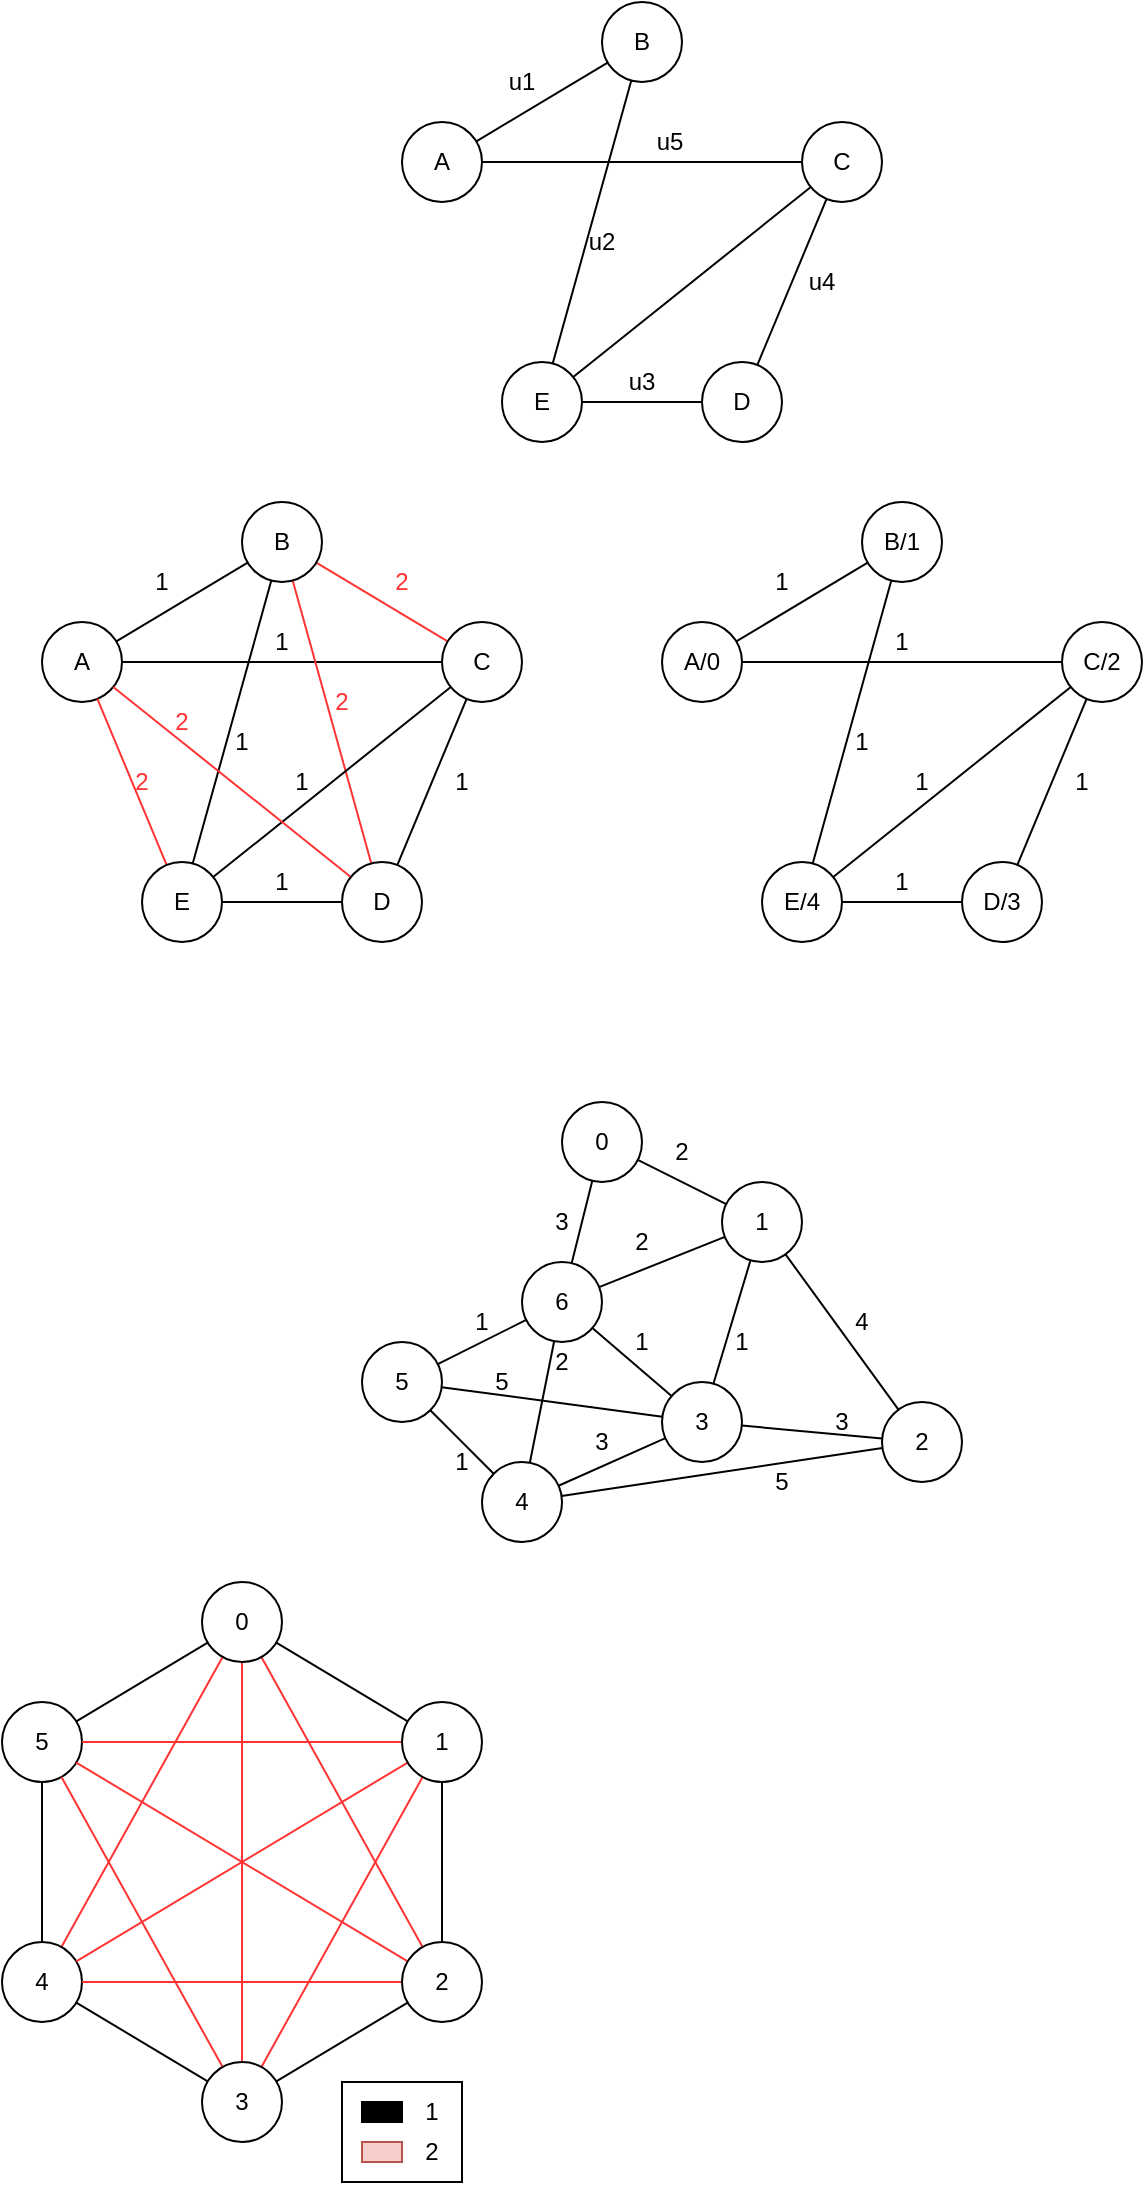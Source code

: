 <mxfile version="13.9.9" type="device"><diagram id="NuYFpwUsMbVdBWwrsyOL" name="Page-1"><mxGraphModel dx="362" dy="269" grid="1" gridSize="10" guides="1" tooltips="1" connect="1" arrows="1" fold="1" page="1" pageScale="1" pageWidth="827" pageHeight="1169" math="0" shadow="0"><root><mxCell id="0"/><mxCell id="1" parent="0"/><mxCell id="salBIQ-kd-dpJo2BgrRq-6" style="rounded=0;orthogonalLoop=1;jettySize=auto;html=1;endArrow=none;endFill=0;" parent="1" source="salBIQ-kd-dpJo2BgrRq-1" target="salBIQ-kd-dpJo2BgrRq-2" edge="1"><mxGeometry relative="1" as="geometry"/></mxCell><mxCell id="salBIQ-kd-dpJo2BgrRq-7" style="edgeStyle=none;rounded=0;orthogonalLoop=1;jettySize=auto;html=1;endArrow=none;endFill=0;" parent="1" source="salBIQ-kd-dpJo2BgrRq-1" target="salBIQ-kd-dpJo2BgrRq-3" edge="1"><mxGeometry relative="1" as="geometry"/></mxCell><mxCell id="salBIQ-kd-dpJo2BgrRq-1" value="A" style="ellipse;whiteSpace=wrap;html=1;aspect=fixed;" parent="1" vertex="1"><mxGeometry x="120" y="320" width="40" height="40" as="geometry"/></mxCell><mxCell id="salBIQ-kd-dpJo2BgrRq-8" style="edgeStyle=none;rounded=0;orthogonalLoop=1;jettySize=auto;html=1;endArrow=none;endFill=0;" parent="1" source="salBIQ-kd-dpJo2BgrRq-2" target="salBIQ-kd-dpJo2BgrRq-5" edge="1"><mxGeometry relative="1" as="geometry"/></mxCell><mxCell id="salBIQ-kd-dpJo2BgrRq-18" style="edgeStyle=none;rounded=0;orthogonalLoop=1;jettySize=auto;html=1;endArrow=none;endFill=0;strokeColor=#FF3333;" parent="1" source="salBIQ-kd-dpJo2BgrRq-2" target="salBIQ-kd-dpJo2BgrRq-4" edge="1"><mxGeometry relative="1" as="geometry"/></mxCell><mxCell id="salBIQ-kd-dpJo2BgrRq-19" style="edgeStyle=none;rounded=0;orthogonalLoop=1;jettySize=auto;html=1;endArrow=none;endFill=0;strokeColor=#FF3333;" parent="1" source="salBIQ-kd-dpJo2BgrRq-2" target="salBIQ-kd-dpJo2BgrRq-3" edge="1"><mxGeometry relative="1" as="geometry"/></mxCell><mxCell id="salBIQ-kd-dpJo2BgrRq-2" value="B" style="ellipse;whiteSpace=wrap;html=1;aspect=fixed;" parent="1" vertex="1"><mxGeometry x="220" y="260" width="40" height="40" as="geometry"/></mxCell><mxCell id="salBIQ-kd-dpJo2BgrRq-11" style="edgeStyle=none;rounded=0;orthogonalLoop=1;jettySize=auto;html=1;endArrow=none;endFill=0;" parent="1" source="salBIQ-kd-dpJo2BgrRq-3" target="salBIQ-kd-dpJo2BgrRq-5" edge="1"><mxGeometry relative="1" as="geometry"/></mxCell><mxCell id="salBIQ-kd-dpJo2BgrRq-3" value="C" style="ellipse;whiteSpace=wrap;html=1;aspect=fixed;" parent="1" vertex="1"><mxGeometry x="320" y="320" width="40" height="40" as="geometry"/></mxCell><mxCell id="salBIQ-kd-dpJo2BgrRq-10" style="edgeStyle=none;rounded=0;orthogonalLoop=1;jettySize=auto;html=1;endArrow=none;endFill=0;" parent="1" source="salBIQ-kd-dpJo2BgrRq-4" target="salBIQ-kd-dpJo2BgrRq-3" edge="1"><mxGeometry relative="1" as="geometry"/></mxCell><mxCell id="salBIQ-kd-dpJo2BgrRq-22" style="edgeStyle=none;rounded=0;orthogonalLoop=1;jettySize=auto;html=1;endArrow=none;endFill=0;strokeColor=#FF3333;" parent="1" source="salBIQ-kd-dpJo2BgrRq-4" target="salBIQ-kd-dpJo2BgrRq-1" edge="1"><mxGeometry relative="1" as="geometry"/></mxCell><mxCell id="salBIQ-kd-dpJo2BgrRq-4" value="D" style="ellipse;whiteSpace=wrap;html=1;aspect=fixed;" parent="1" vertex="1"><mxGeometry x="270" y="440" width="40" height="40" as="geometry"/></mxCell><mxCell id="salBIQ-kd-dpJo2BgrRq-9" style="edgeStyle=none;rounded=0;orthogonalLoop=1;jettySize=auto;html=1;endArrow=none;endFill=0;" parent="1" source="salBIQ-kd-dpJo2BgrRq-5" target="salBIQ-kd-dpJo2BgrRq-4" edge="1"><mxGeometry relative="1" as="geometry"/></mxCell><mxCell id="salBIQ-kd-dpJo2BgrRq-20" style="edgeStyle=none;rounded=0;orthogonalLoop=1;jettySize=auto;html=1;endArrow=none;endFill=0;strokeColor=#FF3333;" parent="1" source="salBIQ-kd-dpJo2BgrRq-5" target="salBIQ-kd-dpJo2BgrRq-1" edge="1"><mxGeometry relative="1" as="geometry"/></mxCell><mxCell id="salBIQ-kd-dpJo2BgrRq-5" value="E" style="ellipse;whiteSpace=wrap;html=1;aspect=fixed;" parent="1" vertex="1"><mxGeometry x="170" y="440" width="40" height="40" as="geometry"/></mxCell><mxCell id="salBIQ-kd-dpJo2BgrRq-12" value="1" style="text;html=1;strokeColor=none;fillColor=none;align=center;verticalAlign=middle;whiteSpace=wrap;rounded=0;" parent="1" vertex="1"><mxGeometry x="160" y="290" width="40" height="20" as="geometry"/></mxCell><mxCell id="salBIQ-kd-dpJo2BgrRq-13" value="1" style="text;html=1;strokeColor=none;fillColor=none;align=center;verticalAlign=middle;whiteSpace=wrap;rounded=0;" parent="1" vertex="1"><mxGeometry x="200" y="370" width="40" height="20" as="geometry"/></mxCell><mxCell id="salBIQ-kd-dpJo2BgrRq-14" value="1" style="text;html=1;strokeColor=none;fillColor=none;align=center;verticalAlign=middle;whiteSpace=wrap;rounded=0;" parent="1" vertex="1"><mxGeometry x="220" y="320" width="40" height="20" as="geometry"/></mxCell><mxCell id="salBIQ-kd-dpJo2BgrRq-15" value="1" style="text;html=1;strokeColor=none;fillColor=none;align=center;verticalAlign=middle;whiteSpace=wrap;rounded=0;" parent="1" vertex="1"><mxGeometry x="230" y="390" width="40" height="20" as="geometry"/></mxCell><mxCell id="salBIQ-kd-dpJo2BgrRq-16" value="1" style="text;html=1;strokeColor=none;fillColor=none;align=center;verticalAlign=middle;whiteSpace=wrap;rounded=0;" parent="1" vertex="1"><mxGeometry x="310" y="390" width="40" height="20" as="geometry"/></mxCell><mxCell id="salBIQ-kd-dpJo2BgrRq-17" value="1" style="text;html=1;strokeColor=none;fillColor=none;align=center;verticalAlign=middle;whiteSpace=wrap;rounded=0;" parent="1" vertex="1"><mxGeometry x="220" y="440" width="40" height="20" as="geometry"/></mxCell><mxCell id="salBIQ-kd-dpJo2BgrRq-21" value="&lt;font color=&quot;#ff3333&quot;&gt;2&lt;/font&gt;" style="text;html=1;strokeColor=none;fillColor=none;align=center;verticalAlign=middle;whiteSpace=wrap;rounded=0;" parent="1" vertex="1"><mxGeometry x="250" y="350" width="40" height="20" as="geometry"/></mxCell><mxCell id="salBIQ-kd-dpJo2BgrRq-25" value="&lt;font color=&quot;#ff3333&quot;&gt;2&lt;/font&gt;" style="text;html=1;strokeColor=none;fillColor=none;align=center;verticalAlign=middle;whiteSpace=wrap;rounded=0;" parent="1" vertex="1"><mxGeometry x="170" y="360" width="40" height="20" as="geometry"/></mxCell><mxCell id="salBIQ-kd-dpJo2BgrRq-26" value="&lt;font color=&quot;#ff3333&quot;&gt;2&lt;/font&gt;" style="text;html=1;strokeColor=none;fillColor=none;align=center;verticalAlign=middle;whiteSpace=wrap;rounded=0;" parent="1" vertex="1"><mxGeometry x="150" y="390" width="40" height="20" as="geometry"/></mxCell><mxCell id="salBIQ-kd-dpJo2BgrRq-27" value="&lt;font color=&quot;#ff3333&quot;&gt;2&lt;/font&gt;" style="text;html=1;strokeColor=none;fillColor=none;align=center;verticalAlign=middle;whiteSpace=wrap;rounded=0;" parent="1" vertex="1"><mxGeometry x="280" y="290" width="40" height="20" as="geometry"/></mxCell><mxCell id="salBIQ-kd-dpJo2BgrRq-28" style="rounded=0;orthogonalLoop=1;jettySize=auto;html=1;endArrow=none;endFill=0;" parent="1" source="salBIQ-kd-dpJo2BgrRq-30" target="salBIQ-kd-dpJo2BgrRq-34" edge="1"><mxGeometry relative="1" as="geometry"/></mxCell><mxCell id="salBIQ-kd-dpJo2BgrRq-29" style="edgeStyle=none;rounded=0;orthogonalLoop=1;jettySize=auto;html=1;endArrow=none;endFill=0;" parent="1" source="salBIQ-kd-dpJo2BgrRq-30" target="salBIQ-kd-dpJo2BgrRq-36" edge="1"><mxGeometry relative="1" as="geometry"/></mxCell><mxCell id="salBIQ-kd-dpJo2BgrRq-30" value="A/0" style="ellipse;whiteSpace=wrap;html=1;aspect=fixed;" parent="1" vertex="1"><mxGeometry x="430" y="320" width="40" height="40" as="geometry"/></mxCell><mxCell id="salBIQ-kd-dpJo2BgrRq-31" style="edgeStyle=none;rounded=0;orthogonalLoop=1;jettySize=auto;html=1;endArrow=none;endFill=0;" parent="1" source="salBIQ-kd-dpJo2BgrRq-34" target="salBIQ-kd-dpJo2BgrRq-42" edge="1"><mxGeometry relative="1" as="geometry"/></mxCell><mxCell id="salBIQ-kd-dpJo2BgrRq-34" value="B/1" style="ellipse;whiteSpace=wrap;html=1;aspect=fixed;" parent="1" vertex="1"><mxGeometry x="530" y="260" width="40" height="40" as="geometry"/></mxCell><mxCell id="salBIQ-kd-dpJo2BgrRq-35" style="edgeStyle=none;rounded=0;orthogonalLoop=1;jettySize=auto;html=1;endArrow=none;endFill=0;" parent="1" source="salBIQ-kd-dpJo2BgrRq-36" target="salBIQ-kd-dpJo2BgrRq-42" edge="1"><mxGeometry relative="1" as="geometry"/></mxCell><mxCell id="salBIQ-kd-dpJo2BgrRq-36" value="C/2" style="ellipse;whiteSpace=wrap;html=1;aspect=fixed;" parent="1" vertex="1"><mxGeometry x="630" y="320" width="40" height="40" as="geometry"/></mxCell><mxCell id="salBIQ-kd-dpJo2BgrRq-37" style="edgeStyle=none;rounded=0;orthogonalLoop=1;jettySize=auto;html=1;endArrow=none;endFill=0;" parent="1" source="salBIQ-kd-dpJo2BgrRq-39" target="salBIQ-kd-dpJo2BgrRq-36" edge="1"><mxGeometry relative="1" as="geometry"/></mxCell><mxCell id="salBIQ-kd-dpJo2BgrRq-39" value="D/3" style="ellipse;whiteSpace=wrap;html=1;aspect=fixed;" parent="1" vertex="1"><mxGeometry x="580" y="440" width="40" height="40" as="geometry"/></mxCell><mxCell id="salBIQ-kd-dpJo2BgrRq-40" style="edgeStyle=none;rounded=0;orthogonalLoop=1;jettySize=auto;html=1;endArrow=none;endFill=0;" parent="1" source="salBIQ-kd-dpJo2BgrRq-42" target="salBIQ-kd-dpJo2BgrRq-39" edge="1"><mxGeometry relative="1" as="geometry"/></mxCell><mxCell id="salBIQ-kd-dpJo2BgrRq-42" value="E/4" style="ellipse;whiteSpace=wrap;html=1;aspect=fixed;" parent="1" vertex="1"><mxGeometry x="480" y="440" width="40" height="40" as="geometry"/></mxCell><mxCell id="salBIQ-kd-dpJo2BgrRq-43" value="1" style="text;html=1;strokeColor=none;fillColor=none;align=center;verticalAlign=middle;whiteSpace=wrap;rounded=0;" parent="1" vertex="1"><mxGeometry x="470" y="290" width="40" height="20" as="geometry"/></mxCell><mxCell id="salBIQ-kd-dpJo2BgrRq-44" value="1" style="text;html=1;strokeColor=none;fillColor=none;align=center;verticalAlign=middle;whiteSpace=wrap;rounded=0;" parent="1" vertex="1"><mxGeometry x="510" y="370" width="40" height="20" as="geometry"/></mxCell><mxCell id="salBIQ-kd-dpJo2BgrRq-45" value="1" style="text;html=1;strokeColor=none;fillColor=none;align=center;verticalAlign=middle;whiteSpace=wrap;rounded=0;" parent="1" vertex="1"><mxGeometry x="530" y="320" width="40" height="20" as="geometry"/></mxCell><mxCell id="salBIQ-kd-dpJo2BgrRq-46" value="1" style="text;html=1;strokeColor=none;fillColor=none;align=center;verticalAlign=middle;whiteSpace=wrap;rounded=0;" parent="1" vertex="1"><mxGeometry x="540" y="390" width="40" height="20" as="geometry"/></mxCell><mxCell id="salBIQ-kd-dpJo2BgrRq-47" value="1" style="text;html=1;strokeColor=none;fillColor=none;align=center;verticalAlign=middle;whiteSpace=wrap;rounded=0;" parent="1" vertex="1"><mxGeometry x="620" y="390" width="40" height="20" as="geometry"/></mxCell><mxCell id="salBIQ-kd-dpJo2BgrRq-48" value="1" style="text;html=1;strokeColor=none;fillColor=none;align=center;verticalAlign=middle;whiteSpace=wrap;rounded=0;" parent="1" vertex="1"><mxGeometry x="530" y="440" width="40" height="20" as="geometry"/></mxCell><mxCell id="gbUzdsbe8451q5WxFW0e-11" style="edgeStyle=none;rounded=0;orthogonalLoop=1;jettySize=auto;html=1;endArrow=none;endFill=0;" parent="1" source="gbUzdsbe8451q5WxFW0e-1" target="gbUzdsbe8451q5WxFW0e-4" edge="1"><mxGeometry relative="1" as="geometry"/></mxCell><mxCell id="gbUzdsbe8451q5WxFW0e-21" style="edgeStyle=none;rounded=0;orthogonalLoop=1;jettySize=auto;html=1;endArrow=none;endFill=0;" parent="1" source="gbUzdsbe8451q5WxFW0e-1" target="gbUzdsbe8451q5WxFW0e-2" edge="1"><mxGeometry relative="1" as="geometry"/></mxCell><mxCell id="gbUzdsbe8451q5WxFW0e-24" style="edgeStyle=none;rounded=0;orthogonalLoop=1;jettySize=auto;html=1;endArrow=none;endFill=0;" parent="1" source="gbUzdsbe8451q5WxFW0e-1" target="gbUzdsbe8451q5WxFW0e-3" edge="1"><mxGeometry relative="1" as="geometry"/></mxCell><mxCell id="gbUzdsbe8451q5WxFW0e-1" value="6" style="ellipse;whiteSpace=wrap;html=1;aspect=fixed;" parent="1" vertex="1"><mxGeometry x="360" y="640" width="40" height="40" as="geometry"/></mxCell><mxCell id="gbUzdsbe8451q5WxFW0e-19" style="edgeStyle=none;rounded=0;orthogonalLoop=1;jettySize=auto;html=1;entryX=1;entryY=1;entryDx=0;entryDy=0;endArrow=none;endFill=0;" parent="1" source="gbUzdsbe8451q5WxFW0e-2" target="gbUzdsbe8451q5WxFW0e-5" edge="1"><mxGeometry relative="1" as="geometry"/></mxCell><mxCell id="gbUzdsbe8451q5WxFW0e-2" value="4" style="ellipse;whiteSpace=wrap;html=1;aspect=fixed;" parent="1" vertex="1"><mxGeometry x="340" y="740" width="40" height="40" as="geometry"/></mxCell><mxCell id="gbUzdsbe8451q5WxFW0e-14" style="edgeStyle=none;rounded=0;orthogonalLoop=1;jettySize=auto;html=1;endArrow=none;endFill=0;" parent="1" source="gbUzdsbe8451q5WxFW0e-3" target="gbUzdsbe8451q5WxFW0e-7" edge="1"><mxGeometry relative="1" as="geometry"/></mxCell><mxCell id="gbUzdsbe8451q5WxFW0e-3" value="1&lt;br&gt;" style="ellipse;whiteSpace=wrap;html=1;aspect=fixed;" parent="1" vertex="1"><mxGeometry x="460" y="600" width="40" height="40" as="geometry"/></mxCell><mxCell id="gbUzdsbe8451q5WxFW0e-12" style="edgeStyle=none;rounded=0;orthogonalLoop=1;jettySize=auto;html=1;endArrow=none;endFill=0;" parent="1" source="gbUzdsbe8451q5WxFW0e-4" target="gbUzdsbe8451q5WxFW0e-3" edge="1"><mxGeometry relative="1" as="geometry"/></mxCell><mxCell id="gbUzdsbe8451q5WxFW0e-4" value="0" style="ellipse;whiteSpace=wrap;html=1;aspect=fixed;" parent="1" vertex="1"><mxGeometry x="380" y="560" width="40" height="40" as="geometry"/></mxCell><mxCell id="gbUzdsbe8451q5WxFW0e-10" style="rounded=0;orthogonalLoop=1;jettySize=auto;html=1;endArrow=none;endFill=0;" parent="1" source="gbUzdsbe8451q5WxFW0e-5" target="gbUzdsbe8451q5WxFW0e-1" edge="1"><mxGeometry relative="1" as="geometry"/></mxCell><mxCell id="gbUzdsbe8451q5WxFW0e-22" style="edgeStyle=none;rounded=0;orthogonalLoop=1;jettySize=auto;html=1;endArrow=none;endFill=0;" parent="1" source="gbUzdsbe8451q5WxFW0e-5" target="gbUzdsbe8451q5WxFW0e-6" edge="1"><mxGeometry relative="1" as="geometry"/></mxCell><mxCell id="gbUzdsbe8451q5WxFW0e-5" value="5" style="ellipse;whiteSpace=wrap;html=1;aspect=fixed;" parent="1" vertex="1"><mxGeometry x="280" y="680" width="40" height="40" as="geometry"/></mxCell><mxCell id="gbUzdsbe8451q5WxFW0e-15" style="edgeStyle=none;rounded=0;orthogonalLoop=1;jettySize=auto;html=1;endArrow=none;endFill=0;" parent="1" source="gbUzdsbe8451q5WxFW0e-6" target="gbUzdsbe8451q5WxFW0e-7" edge="1"><mxGeometry relative="1" as="geometry"/></mxCell><mxCell id="gbUzdsbe8451q5WxFW0e-16" style="edgeStyle=none;rounded=0;orthogonalLoop=1;jettySize=auto;html=1;endArrow=none;endFill=0;" parent="1" source="gbUzdsbe8451q5WxFW0e-6" target="gbUzdsbe8451q5WxFW0e-3" edge="1"><mxGeometry relative="1" as="geometry"/></mxCell><mxCell id="gbUzdsbe8451q5WxFW0e-18" style="edgeStyle=none;rounded=0;orthogonalLoop=1;jettySize=auto;html=1;endArrow=none;endFill=0;" parent="1" source="gbUzdsbe8451q5WxFW0e-6" target="gbUzdsbe8451q5WxFW0e-2" edge="1"><mxGeometry relative="1" as="geometry"/></mxCell><mxCell id="gbUzdsbe8451q5WxFW0e-23" style="edgeStyle=none;rounded=0;orthogonalLoop=1;jettySize=auto;html=1;endArrow=none;endFill=0;" parent="1" source="gbUzdsbe8451q5WxFW0e-6" target="gbUzdsbe8451q5WxFW0e-1" edge="1"><mxGeometry relative="1" as="geometry"/></mxCell><mxCell id="gbUzdsbe8451q5WxFW0e-6" value="3" style="ellipse;whiteSpace=wrap;html=1;aspect=fixed;" parent="1" vertex="1"><mxGeometry x="430" y="700" width="40" height="40" as="geometry"/></mxCell><mxCell id="gbUzdsbe8451q5WxFW0e-17" style="edgeStyle=none;rounded=0;orthogonalLoop=1;jettySize=auto;html=1;endArrow=none;endFill=0;" parent="1" source="gbUzdsbe8451q5WxFW0e-7" target="gbUzdsbe8451q5WxFW0e-2" edge="1"><mxGeometry relative="1" as="geometry"/></mxCell><mxCell id="gbUzdsbe8451q5WxFW0e-7" value="2" style="ellipse;whiteSpace=wrap;html=1;aspect=fixed;" parent="1" vertex="1"><mxGeometry x="540" y="710" width="40" height="40" as="geometry"/></mxCell><mxCell id="gbUzdsbe8451q5WxFW0e-25" value="2" style="text;html=1;strokeColor=none;fillColor=none;align=center;verticalAlign=middle;whiteSpace=wrap;rounded=0;" parent="1" vertex="1"><mxGeometry x="420" y="575" width="40" height="20" as="geometry"/></mxCell><mxCell id="gbUzdsbe8451q5WxFW0e-26" value="4" style="text;html=1;strokeColor=none;fillColor=none;align=center;verticalAlign=middle;whiteSpace=wrap;rounded=0;" parent="1" vertex="1"><mxGeometry x="510" y="660" width="40" height="20" as="geometry"/></mxCell><mxCell id="gbUzdsbe8451q5WxFW0e-27" value="1" style="text;html=1;strokeColor=none;fillColor=none;align=center;verticalAlign=middle;whiteSpace=wrap;rounded=0;" parent="1" vertex="1"><mxGeometry x="450" y="670" width="40" height="20" as="geometry"/></mxCell><mxCell id="gbUzdsbe8451q5WxFW0e-28" value="3" style="text;html=1;strokeColor=none;fillColor=none;align=center;verticalAlign=middle;whiteSpace=wrap;rounded=0;" parent="1" vertex="1"><mxGeometry x="500" y="710" width="40" height="20" as="geometry"/></mxCell><mxCell id="gbUzdsbe8451q5WxFW0e-29" value="5" style="text;html=1;strokeColor=none;fillColor=none;align=center;verticalAlign=middle;whiteSpace=wrap;rounded=0;" parent="1" vertex="1"><mxGeometry x="470" y="740" width="40" height="20" as="geometry"/></mxCell><mxCell id="gbUzdsbe8451q5WxFW0e-30" value="3" style="text;html=1;strokeColor=none;fillColor=none;align=center;verticalAlign=middle;whiteSpace=wrap;rounded=0;" parent="1" vertex="1"><mxGeometry x="380" y="720" width="40" height="20" as="geometry"/></mxCell><mxCell id="gbUzdsbe8451q5WxFW0e-31" value="1" style="text;html=1;strokeColor=none;fillColor=none;align=center;verticalAlign=middle;whiteSpace=wrap;rounded=0;" parent="1" vertex="1"><mxGeometry x="320" y="660" width="40" height="20" as="geometry"/></mxCell><mxCell id="gbUzdsbe8451q5WxFW0e-32" value="1" style="text;html=1;strokeColor=none;fillColor=none;align=center;verticalAlign=middle;whiteSpace=wrap;rounded=0;" parent="1" vertex="1"><mxGeometry x="310" y="730" width="40" height="20" as="geometry"/></mxCell><mxCell id="gbUzdsbe8451q5WxFW0e-33" value="5" style="text;html=1;strokeColor=none;fillColor=none;align=center;verticalAlign=middle;whiteSpace=wrap;rounded=0;" parent="1" vertex="1"><mxGeometry x="330" y="690" width="40" height="20" as="geometry"/></mxCell><mxCell id="gbUzdsbe8451q5WxFW0e-34" value="2" style="text;html=1;strokeColor=none;fillColor=none;align=center;verticalAlign=middle;whiteSpace=wrap;rounded=0;" parent="1" vertex="1"><mxGeometry x="360" y="680" width="40" height="20" as="geometry"/></mxCell><mxCell id="gbUzdsbe8451q5WxFW0e-35" value="1" style="text;html=1;strokeColor=none;fillColor=none;align=center;verticalAlign=middle;whiteSpace=wrap;rounded=0;" parent="1" vertex="1"><mxGeometry x="400" y="670" width="40" height="20" as="geometry"/></mxCell><mxCell id="gbUzdsbe8451q5WxFW0e-36" value="2" style="text;html=1;strokeColor=none;fillColor=none;align=center;verticalAlign=middle;whiteSpace=wrap;rounded=0;" parent="1" vertex="1"><mxGeometry x="400" y="620" width="40" height="20" as="geometry"/></mxCell><mxCell id="gbUzdsbe8451q5WxFW0e-37" value="3" style="text;html=1;strokeColor=none;fillColor=none;align=center;verticalAlign=middle;whiteSpace=wrap;rounded=0;" parent="1" vertex="1"><mxGeometry x="360" y="610" width="40" height="20" as="geometry"/></mxCell><mxCell id="O4z1ClDQUKsktZ5ZeBuB-7" style="rounded=0;orthogonalLoop=1;jettySize=auto;html=1;endArrow=none;endFill=0;" parent="1" source="O4z1ClDQUKsktZ5ZeBuB-1" target="O4z1ClDQUKsktZ5ZeBuB-4" edge="1"><mxGeometry relative="1" as="geometry"/></mxCell><mxCell id="O4z1ClDQUKsktZ5ZeBuB-13" style="edgeStyle=none;rounded=0;orthogonalLoop=1;jettySize=auto;html=1;endArrow=none;endFill=0;strokeColor=#FF3333;" parent="1" source="O4z1ClDQUKsktZ5ZeBuB-1" target="O4z1ClDQUKsktZ5ZeBuB-6" edge="1"><mxGeometry relative="1" as="geometry"/></mxCell><mxCell id="O4z1ClDQUKsktZ5ZeBuB-15" style="edgeStyle=none;rounded=0;orthogonalLoop=1;jettySize=auto;html=1;endArrow=none;endFill=0;strokeColor=#FF3333;" parent="1" source="O4z1ClDQUKsktZ5ZeBuB-1" target="O4z1ClDQUKsktZ5ZeBuB-5" edge="1"><mxGeometry relative="1" as="geometry"/></mxCell><mxCell id="O4z1ClDQUKsktZ5ZeBuB-16" style="edgeStyle=none;rounded=0;orthogonalLoop=1;jettySize=auto;html=1;endArrow=none;endFill=0;strokeColor=#FF3333;" parent="1" source="O4z1ClDQUKsktZ5ZeBuB-1" target="O4z1ClDQUKsktZ5ZeBuB-2" edge="1"><mxGeometry relative="1" as="geometry"/></mxCell><mxCell id="O4z1ClDQUKsktZ5ZeBuB-1" value="0" style="ellipse;whiteSpace=wrap;html=1;aspect=fixed;" parent="1" vertex="1"><mxGeometry x="200" y="800" width="40" height="40" as="geometry"/></mxCell><mxCell id="O4z1ClDQUKsktZ5ZeBuB-11" style="edgeStyle=none;rounded=0;orthogonalLoop=1;jettySize=auto;html=1;endArrow=none;endFill=0;" parent="1" source="O4z1ClDQUKsktZ5ZeBuB-2" target="O4z1ClDQUKsktZ5ZeBuB-3" edge="1"><mxGeometry relative="1" as="geometry"/></mxCell><mxCell id="O4z1ClDQUKsktZ5ZeBuB-2" value="4" style="ellipse;whiteSpace=wrap;html=1;aspect=fixed;" parent="1" vertex="1"><mxGeometry x="100" y="980" width="40" height="40" as="geometry"/></mxCell><mxCell id="O4z1ClDQUKsktZ5ZeBuB-12" style="edgeStyle=none;rounded=0;orthogonalLoop=1;jettySize=auto;html=1;endArrow=none;endFill=0;" parent="1" source="O4z1ClDQUKsktZ5ZeBuB-3" target="O4z1ClDQUKsktZ5ZeBuB-1" edge="1"><mxGeometry relative="1" as="geometry"/></mxCell><mxCell id="O4z1ClDQUKsktZ5ZeBuB-3" value="5" style="ellipse;whiteSpace=wrap;html=1;aspect=fixed;" parent="1" vertex="1"><mxGeometry x="100" y="860" width="40" height="40" as="geometry"/></mxCell><mxCell id="O4z1ClDQUKsktZ5ZeBuB-8" style="edgeStyle=none;rounded=0;orthogonalLoop=1;jettySize=auto;html=1;endArrow=none;endFill=0;" parent="1" source="O4z1ClDQUKsktZ5ZeBuB-4" target="O4z1ClDQUKsktZ5ZeBuB-5" edge="1"><mxGeometry relative="1" as="geometry"/></mxCell><mxCell id="O4z1ClDQUKsktZ5ZeBuB-17" style="edgeStyle=none;rounded=0;orthogonalLoop=1;jettySize=auto;html=1;endArrow=none;endFill=0;strokeColor=#FF3333;" parent="1" source="O4z1ClDQUKsktZ5ZeBuB-4" target="O4z1ClDQUKsktZ5ZeBuB-3" edge="1"><mxGeometry relative="1" as="geometry"/></mxCell><mxCell id="O4z1ClDQUKsktZ5ZeBuB-18" style="edgeStyle=none;rounded=0;orthogonalLoop=1;jettySize=auto;html=1;endArrow=none;endFill=0;strokeColor=#FF3333;" parent="1" source="O4z1ClDQUKsktZ5ZeBuB-4" target="O4z1ClDQUKsktZ5ZeBuB-2" edge="1"><mxGeometry relative="1" as="geometry"/></mxCell><mxCell id="O4z1ClDQUKsktZ5ZeBuB-19" style="edgeStyle=none;rounded=0;orthogonalLoop=1;jettySize=auto;html=1;endArrow=none;endFill=0;strokeColor=#FF3333;" parent="1" source="O4z1ClDQUKsktZ5ZeBuB-4" target="O4z1ClDQUKsktZ5ZeBuB-6" edge="1"><mxGeometry relative="1" as="geometry"/></mxCell><mxCell id="O4z1ClDQUKsktZ5ZeBuB-4" value="1" style="ellipse;whiteSpace=wrap;html=1;aspect=fixed;" parent="1" vertex="1"><mxGeometry x="300" y="860" width="40" height="40" as="geometry"/></mxCell><mxCell id="O4z1ClDQUKsktZ5ZeBuB-9" style="edgeStyle=none;rounded=0;orthogonalLoop=1;jettySize=auto;html=1;endArrow=none;endFill=0;" parent="1" source="O4z1ClDQUKsktZ5ZeBuB-5" target="O4z1ClDQUKsktZ5ZeBuB-6" edge="1"><mxGeometry relative="1" as="geometry"/></mxCell><mxCell id="O4z1ClDQUKsktZ5ZeBuB-20" style="edgeStyle=none;rounded=0;orthogonalLoop=1;jettySize=auto;html=1;endArrow=none;endFill=0;strokeColor=#FF3333;" parent="1" source="O4z1ClDQUKsktZ5ZeBuB-5" target="O4z1ClDQUKsktZ5ZeBuB-3" edge="1"><mxGeometry relative="1" as="geometry"/></mxCell><mxCell id="O4z1ClDQUKsktZ5ZeBuB-21" style="edgeStyle=none;rounded=0;orthogonalLoop=1;jettySize=auto;html=1;endArrow=none;endFill=0;strokeColor=#FF3333;" parent="1" source="O4z1ClDQUKsktZ5ZeBuB-5" target="O4z1ClDQUKsktZ5ZeBuB-2" edge="1"><mxGeometry relative="1" as="geometry"/></mxCell><mxCell id="O4z1ClDQUKsktZ5ZeBuB-5" value="2" style="ellipse;whiteSpace=wrap;html=1;aspect=fixed;" parent="1" vertex="1"><mxGeometry x="300" y="980" width="40" height="40" as="geometry"/></mxCell><mxCell id="O4z1ClDQUKsktZ5ZeBuB-10" style="edgeStyle=none;rounded=0;orthogonalLoop=1;jettySize=auto;html=1;endArrow=none;endFill=0;" parent="1" source="O4z1ClDQUKsktZ5ZeBuB-6" target="O4z1ClDQUKsktZ5ZeBuB-2" edge="1"><mxGeometry relative="1" as="geometry"/></mxCell><mxCell id="O4z1ClDQUKsktZ5ZeBuB-22" style="edgeStyle=none;rounded=0;orthogonalLoop=1;jettySize=auto;html=1;endArrow=none;endFill=0;strokeColor=#FF3333;" parent="1" source="O4z1ClDQUKsktZ5ZeBuB-6" target="O4z1ClDQUKsktZ5ZeBuB-3" edge="1"><mxGeometry relative="1" as="geometry"/></mxCell><mxCell id="O4z1ClDQUKsktZ5ZeBuB-6" value="3" style="ellipse;whiteSpace=wrap;html=1;aspect=fixed;" parent="1" vertex="1"><mxGeometry x="200" y="1040" width="40" height="40" as="geometry"/></mxCell><mxCell id="O4z1ClDQUKsktZ5ZeBuB-23" value="" style="rounded=0;whiteSpace=wrap;html=1;" parent="1" vertex="1"><mxGeometry x="270" y="1050" width="60" height="50" as="geometry"/></mxCell><mxCell id="O4z1ClDQUKsktZ5ZeBuB-24" value="" style="rounded=0;whiteSpace=wrap;html=1;fillColor=#f8cecc;strokeColor=#b85450;" parent="1" vertex="1"><mxGeometry x="280" y="1080" width="20" height="10" as="geometry"/></mxCell><mxCell id="O4z1ClDQUKsktZ5ZeBuB-25" value="" style="rounded=0;whiteSpace=wrap;html=1;fillColor=#000000;" parent="1" vertex="1"><mxGeometry x="280" y="1060" width="20" height="10" as="geometry"/></mxCell><mxCell id="O4z1ClDQUKsktZ5ZeBuB-27" value="1" style="text;html=1;strokeColor=none;fillColor=none;align=center;verticalAlign=middle;whiteSpace=wrap;rounded=0;" parent="1" vertex="1"><mxGeometry x="300" y="1055" width="30" height="20" as="geometry"/></mxCell><mxCell id="O4z1ClDQUKsktZ5ZeBuB-28" value="2" style="text;html=1;strokeColor=none;fillColor=none;align=center;verticalAlign=middle;whiteSpace=wrap;rounded=0;" parent="1" vertex="1"><mxGeometry x="300" y="1075" width="30" height="20" as="geometry"/></mxCell><mxCell id="OB7byNuWqKgxLfMotXLk-25" style="rounded=0;orthogonalLoop=1;jettySize=auto;html=1;endArrow=none;endFill=0;" edge="1" parent="1" source="OB7byNuWqKgxLfMotXLk-27" target="OB7byNuWqKgxLfMotXLk-31"><mxGeometry relative="1" as="geometry"/></mxCell><mxCell id="OB7byNuWqKgxLfMotXLk-26" style="edgeStyle=none;rounded=0;orthogonalLoop=1;jettySize=auto;html=1;endArrow=none;endFill=0;" edge="1" parent="1" source="OB7byNuWqKgxLfMotXLk-27" target="OB7byNuWqKgxLfMotXLk-33"><mxGeometry relative="1" as="geometry"/></mxCell><mxCell id="OB7byNuWqKgxLfMotXLk-27" value="A" style="ellipse;whiteSpace=wrap;html=1;aspect=fixed;" vertex="1" parent="1"><mxGeometry x="300" y="70" width="40" height="40" as="geometry"/></mxCell><mxCell id="OB7byNuWqKgxLfMotXLk-28" style="edgeStyle=none;rounded=0;orthogonalLoop=1;jettySize=auto;html=1;endArrow=none;endFill=0;" edge="1" parent="1" source="OB7byNuWqKgxLfMotXLk-31" target="OB7byNuWqKgxLfMotXLk-39"><mxGeometry relative="1" as="geometry"/></mxCell><mxCell id="OB7byNuWqKgxLfMotXLk-31" value="B" style="ellipse;whiteSpace=wrap;html=1;aspect=fixed;" vertex="1" parent="1"><mxGeometry x="400" y="10" width="40" height="40" as="geometry"/></mxCell><mxCell id="OB7byNuWqKgxLfMotXLk-32" style="edgeStyle=none;rounded=0;orthogonalLoop=1;jettySize=auto;html=1;endArrow=none;endFill=0;" edge="1" parent="1" source="OB7byNuWqKgxLfMotXLk-33" target="OB7byNuWqKgxLfMotXLk-39"><mxGeometry relative="1" as="geometry"/></mxCell><mxCell id="OB7byNuWqKgxLfMotXLk-33" value="C" style="ellipse;whiteSpace=wrap;html=1;aspect=fixed;" vertex="1" parent="1"><mxGeometry x="500" y="70" width="40" height="40" as="geometry"/></mxCell><mxCell id="OB7byNuWqKgxLfMotXLk-34" style="edgeStyle=none;rounded=0;orthogonalLoop=1;jettySize=auto;html=1;endArrow=none;endFill=0;" edge="1" parent="1" source="OB7byNuWqKgxLfMotXLk-36" target="OB7byNuWqKgxLfMotXLk-33"><mxGeometry relative="1" as="geometry"/></mxCell><mxCell id="OB7byNuWqKgxLfMotXLk-36" value="D" style="ellipse;whiteSpace=wrap;html=1;aspect=fixed;" vertex="1" parent="1"><mxGeometry x="450" y="190" width="40" height="40" as="geometry"/></mxCell><mxCell id="OB7byNuWqKgxLfMotXLk-37" style="edgeStyle=none;rounded=0;orthogonalLoop=1;jettySize=auto;html=1;endArrow=none;endFill=0;" edge="1" parent="1" source="OB7byNuWqKgxLfMotXLk-39" target="OB7byNuWqKgxLfMotXLk-36"><mxGeometry relative="1" as="geometry"/></mxCell><mxCell id="OB7byNuWqKgxLfMotXLk-39" value="E" style="ellipse;whiteSpace=wrap;html=1;aspect=fixed;" vertex="1" parent="1"><mxGeometry x="350" y="190" width="40" height="40" as="geometry"/></mxCell><mxCell id="OB7byNuWqKgxLfMotXLk-40" value="u1" style="text;html=1;strokeColor=none;fillColor=none;align=center;verticalAlign=middle;whiteSpace=wrap;rounded=0;" vertex="1" parent="1"><mxGeometry x="340" y="40" width="40" height="20" as="geometry"/></mxCell><mxCell id="OB7byNuWqKgxLfMotXLk-41" value="u2" style="text;html=1;strokeColor=none;fillColor=none;align=center;verticalAlign=middle;whiteSpace=wrap;rounded=0;" vertex="1" parent="1"><mxGeometry x="380" y="120" width="40" height="20" as="geometry"/></mxCell><mxCell id="OB7byNuWqKgxLfMotXLk-42" value="u5" style="text;html=1;strokeColor=none;fillColor=none;align=center;verticalAlign=middle;whiteSpace=wrap;rounded=0;" vertex="1" parent="1"><mxGeometry x="414" y="70" width="40" height="20" as="geometry"/></mxCell><mxCell id="OB7byNuWqKgxLfMotXLk-44" value="u4" style="text;html=1;strokeColor=none;fillColor=none;align=center;verticalAlign=middle;whiteSpace=wrap;rounded=0;" vertex="1" parent="1"><mxGeometry x="490" y="140" width="40" height="20" as="geometry"/></mxCell><mxCell id="OB7byNuWqKgxLfMotXLk-45" value="u3" style="text;html=1;strokeColor=none;fillColor=none;align=center;verticalAlign=middle;whiteSpace=wrap;rounded=0;" vertex="1" parent="1"><mxGeometry x="400" y="190" width="40" height="20" as="geometry"/></mxCell></root></mxGraphModel></diagram></mxfile>